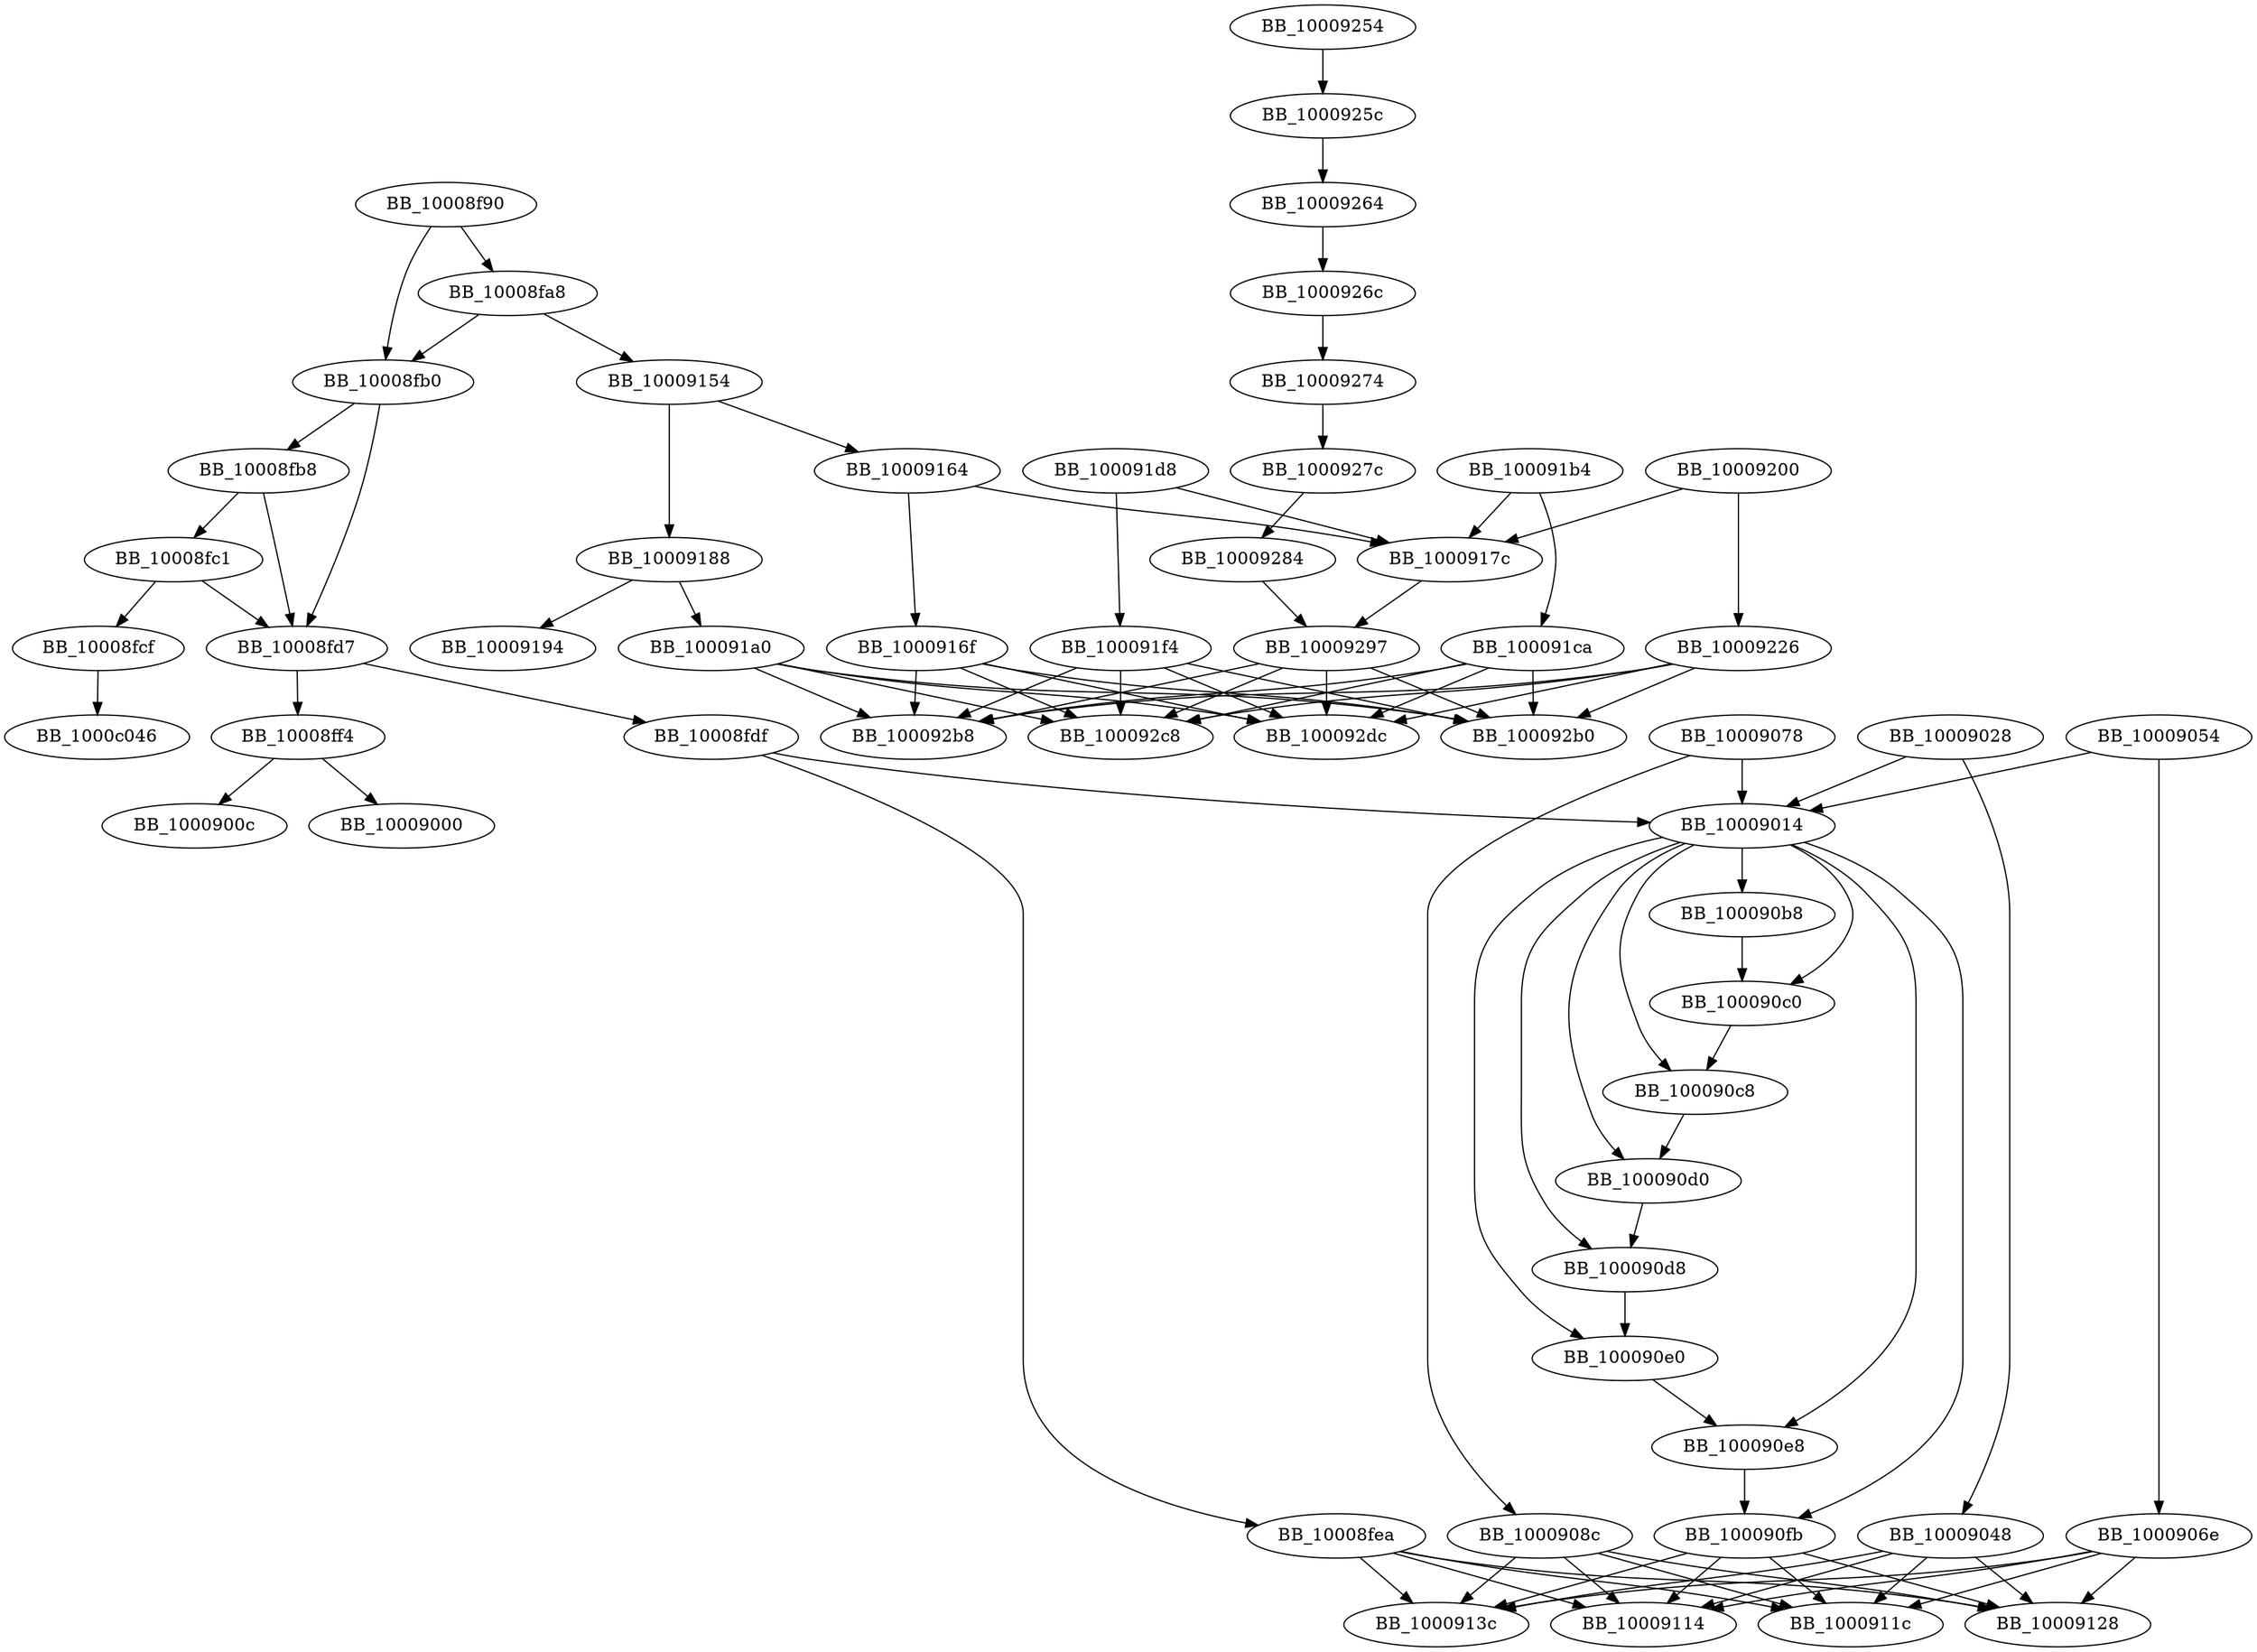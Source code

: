 DiGraph _memcpy_0{
BB_10008f90->BB_10008fa8
BB_10008f90->BB_10008fb0
BB_10008fa8->BB_10008fb0
BB_10008fa8->BB_10009154
BB_10008fb0->BB_10008fb8
BB_10008fb0->BB_10008fd7
BB_10008fb8->BB_10008fc1
BB_10008fb8->BB_10008fd7
BB_10008fc1->BB_10008fcf
BB_10008fc1->BB_10008fd7
BB_10008fcf->BB_1000c046
BB_10008fd7->BB_10008fdf
BB_10008fd7->BB_10008ff4
BB_10008fdf->BB_10008fea
BB_10008fdf->BB_10009014
BB_10008fea->BB_10009114
BB_10008fea->BB_1000911c
BB_10008fea->BB_10009128
BB_10008fea->BB_1000913c
BB_10008ff4->BB_10009000
BB_10008ff4->BB_1000900c
BB_10009014->BB_100090b8
BB_10009014->BB_100090c0
BB_10009014->BB_100090c8
BB_10009014->BB_100090d0
BB_10009014->BB_100090d8
BB_10009014->BB_100090e0
BB_10009014->BB_100090e8
BB_10009014->BB_100090fb
BB_10009028->BB_10009014
BB_10009028->BB_10009048
BB_10009048->BB_10009114
BB_10009048->BB_1000911c
BB_10009048->BB_10009128
BB_10009048->BB_1000913c
BB_10009054->BB_10009014
BB_10009054->BB_1000906e
BB_1000906e->BB_10009114
BB_1000906e->BB_1000911c
BB_1000906e->BB_10009128
BB_1000906e->BB_1000913c
BB_10009078->BB_10009014
BB_10009078->BB_1000908c
BB_1000908c->BB_10009114
BB_1000908c->BB_1000911c
BB_1000908c->BB_10009128
BB_1000908c->BB_1000913c
BB_100090b8->BB_100090c0
BB_100090c0->BB_100090c8
BB_100090c8->BB_100090d0
BB_100090d0->BB_100090d8
BB_100090d8->BB_100090e0
BB_100090e0->BB_100090e8
BB_100090e8->BB_100090fb
BB_100090fb->BB_10009114
BB_100090fb->BB_1000911c
BB_100090fb->BB_10009128
BB_100090fb->BB_1000913c
BB_10009154->BB_10009164
BB_10009154->BB_10009188
BB_10009164->BB_1000916f
BB_10009164->BB_1000917c
BB_1000916f->BB_100092b0
BB_1000916f->BB_100092b8
BB_1000916f->BB_100092c8
BB_1000916f->BB_100092dc
BB_1000917c->BB_10009297
BB_10009188->BB_10009194
BB_10009188->BB_100091a0
BB_100091a0->BB_100092b0
BB_100091a0->BB_100092b8
BB_100091a0->BB_100092c8
BB_100091a0->BB_100092dc
BB_100091b4->BB_1000917c
BB_100091b4->BB_100091ca
BB_100091ca->BB_100092b0
BB_100091ca->BB_100092b8
BB_100091ca->BB_100092c8
BB_100091ca->BB_100092dc
BB_100091d8->BB_1000917c
BB_100091d8->BB_100091f4
BB_100091f4->BB_100092b0
BB_100091f4->BB_100092b8
BB_100091f4->BB_100092c8
BB_100091f4->BB_100092dc
BB_10009200->BB_1000917c
BB_10009200->BB_10009226
BB_10009226->BB_100092b0
BB_10009226->BB_100092b8
BB_10009226->BB_100092c8
BB_10009226->BB_100092dc
BB_10009254->BB_1000925c
BB_1000925c->BB_10009264
BB_10009264->BB_1000926c
BB_1000926c->BB_10009274
BB_10009274->BB_1000927c
BB_1000927c->BB_10009284
BB_10009284->BB_10009297
BB_10009297->BB_100092b0
BB_10009297->BB_100092b8
BB_10009297->BB_100092c8
BB_10009297->BB_100092dc
}
